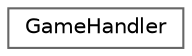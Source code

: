 digraph "Graphical Class Hierarchy"
{
 // LATEX_PDF_SIZE
  bgcolor="transparent";
  edge [fontname=Helvetica,fontsize=10,labelfontname=Helvetica,labelfontsize=10];
  node [fontname=Helvetica,fontsize=10,shape=box,height=0.2,width=0.4];
  rankdir="LR";
  Node0 [id="Node000000",label="GameHandler",height=0.2,width=0.4,color="grey40", fillcolor="white", style="filled",URL="$class_game_handler.html",tooltip="GameHandler класс реализует основную логику игры"];
}
